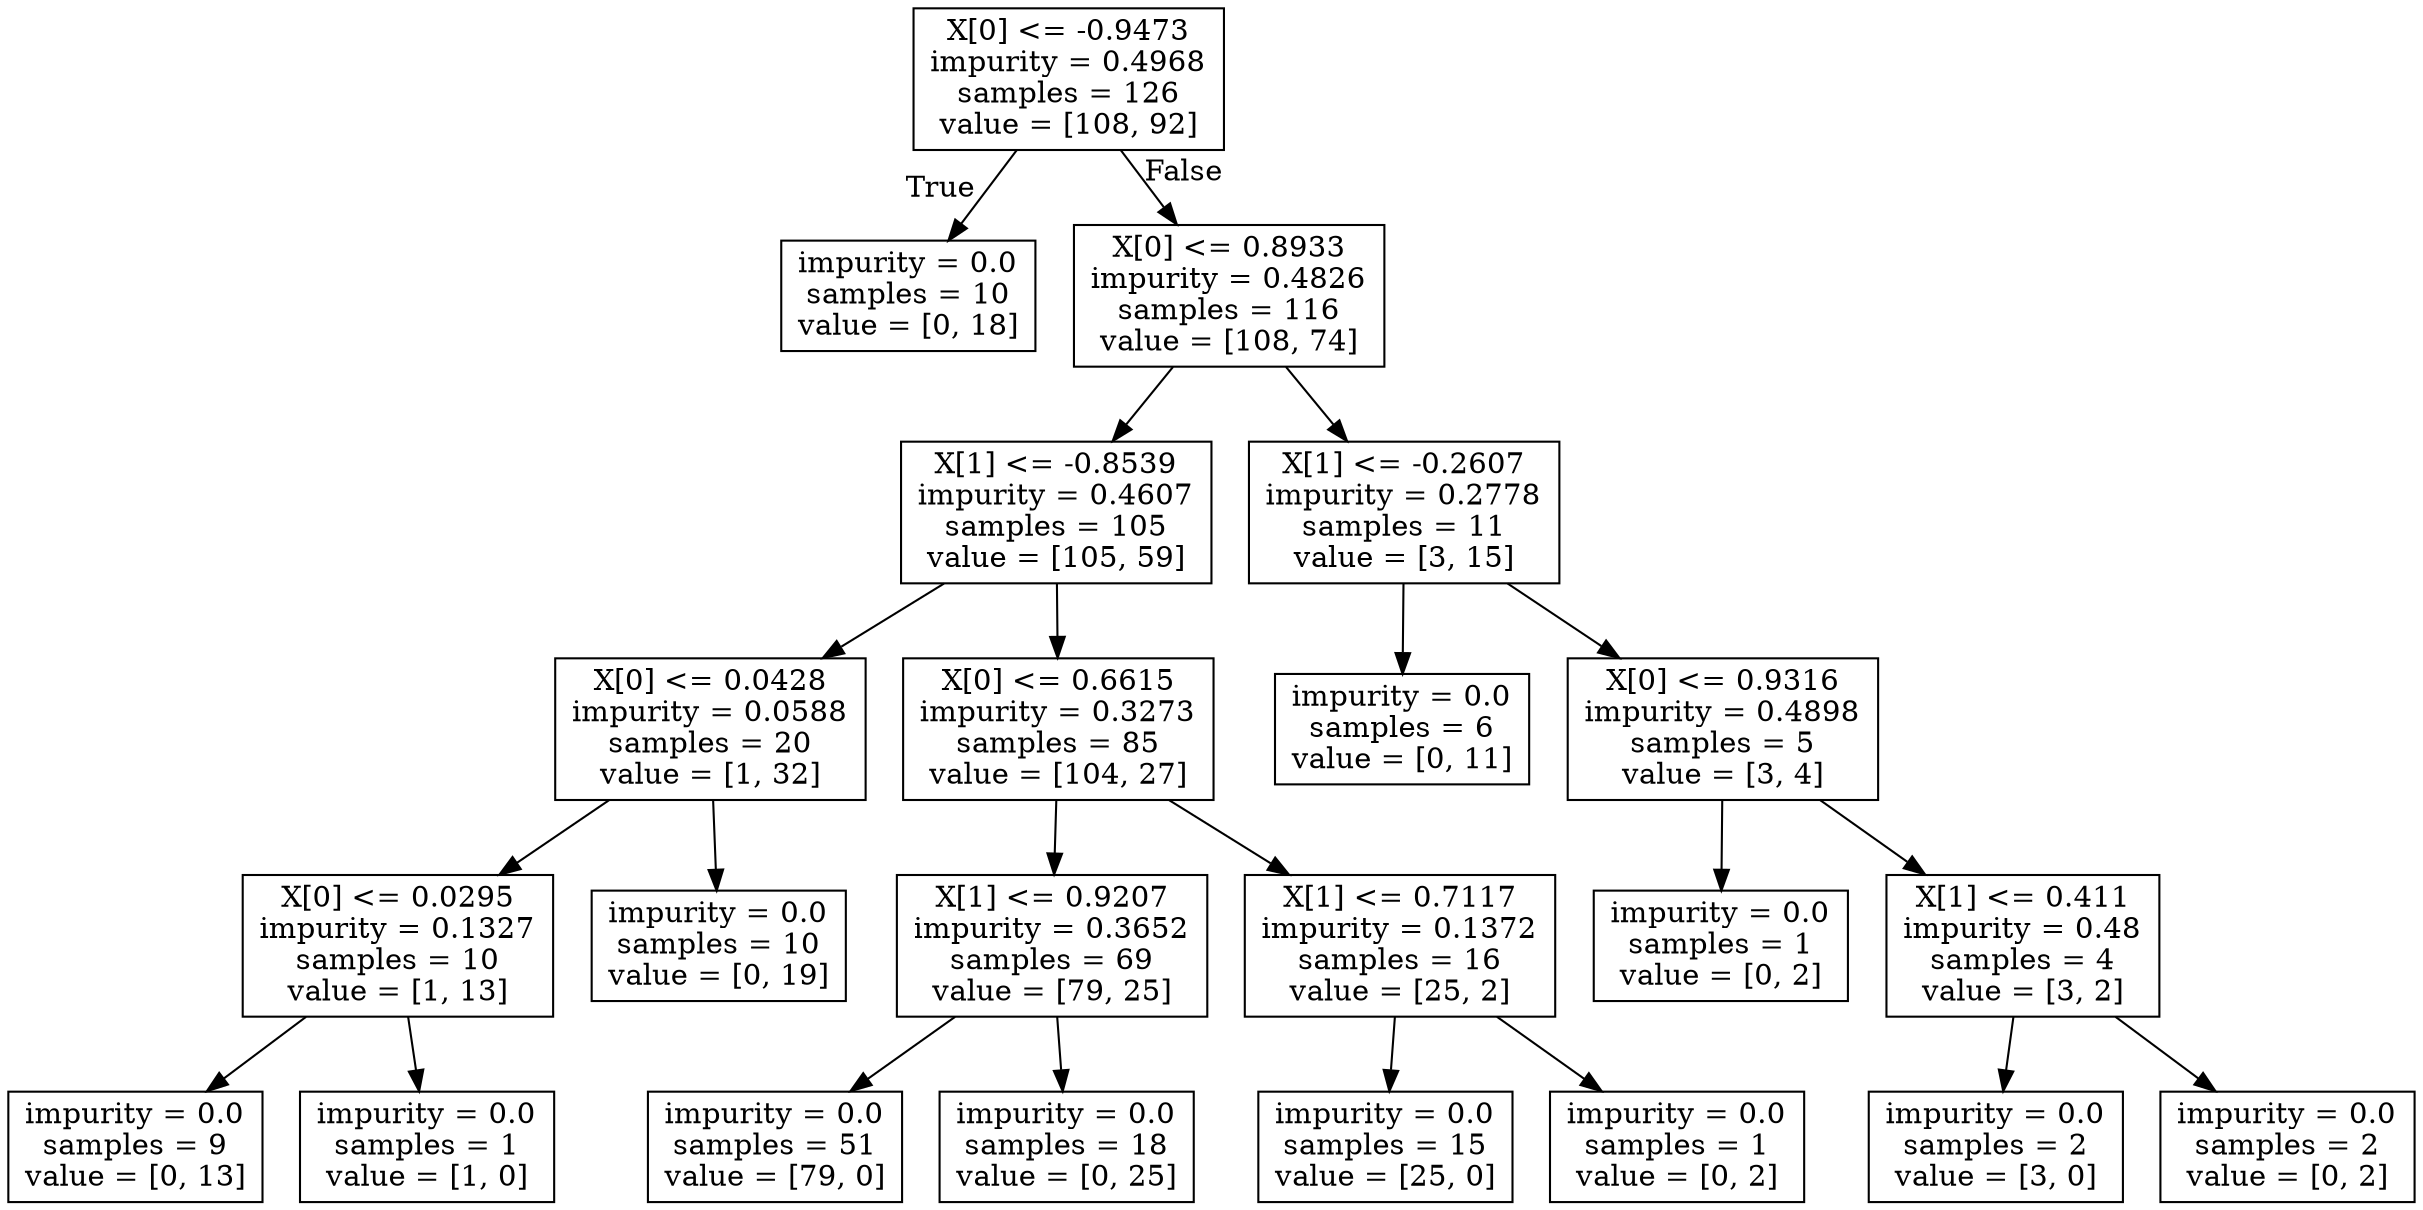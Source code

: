 digraph Tree {
node [shape=box] ;
0 [label="X[0] <= -0.9473\nimpurity = 0.4968\nsamples = 126\nvalue = [108, 92]"] ;
1 [label="impurity = 0.0\nsamples = 10\nvalue = [0, 18]"] ;
0 -> 1 [labeldistance=2.5, labelangle=45, headlabel="True"] ;
2 [label="X[0] <= 0.8933\nimpurity = 0.4826\nsamples = 116\nvalue = [108, 74]"] ;
0 -> 2 [labeldistance=2.5, labelangle=-45, headlabel="False"] ;
3 [label="X[1] <= -0.8539\nimpurity = 0.4607\nsamples = 105\nvalue = [105, 59]"] ;
2 -> 3 ;
4 [label="X[0] <= 0.0428\nimpurity = 0.0588\nsamples = 20\nvalue = [1, 32]"] ;
3 -> 4 ;
5 [label="X[0] <= 0.0295\nimpurity = 0.1327\nsamples = 10\nvalue = [1, 13]"] ;
4 -> 5 ;
6 [label="impurity = 0.0\nsamples = 9\nvalue = [0, 13]"] ;
5 -> 6 ;
7 [label="impurity = 0.0\nsamples = 1\nvalue = [1, 0]"] ;
5 -> 7 ;
8 [label="impurity = 0.0\nsamples = 10\nvalue = [0, 19]"] ;
4 -> 8 ;
9 [label="X[0] <= 0.6615\nimpurity = 0.3273\nsamples = 85\nvalue = [104, 27]"] ;
3 -> 9 ;
10 [label="X[1] <= 0.9207\nimpurity = 0.3652\nsamples = 69\nvalue = [79, 25]"] ;
9 -> 10 ;
11 [label="impurity = 0.0\nsamples = 51\nvalue = [79, 0]"] ;
10 -> 11 ;
12 [label="impurity = 0.0\nsamples = 18\nvalue = [0, 25]"] ;
10 -> 12 ;
13 [label="X[1] <= 0.7117\nimpurity = 0.1372\nsamples = 16\nvalue = [25, 2]"] ;
9 -> 13 ;
14 [label="impurity = 0.0\nsamples = 15\nvalue = [25, 0]"] ;
13 -> 14 ;
15 [label="impurity = 0.0\nsamples = 1\nvalue = [0, 2]"] ;
13 -> 15 ;
16 [label="X[1] <= -0.2607\nimpurity = 0.2778\nsamples = 11\nvalue = [3, 15]"] ;
2 -> 16 ;
17 [label="impurity = 0.0\nsamples = 6\nvalue = [0, 11]"] ;
16 -> 17 ;
18 [label="X[0] <= 0.9316\nimpurity = 0.4898\nsamples = 5\nvalue = [3, 4]"] ;
16 -> 18 ;
19 [label="impurity = 0.0\nsamples = 1\nvalue = [0, 2]"] ;
18 -> 19 ;
20 [label="X[1] <= 0.411\nimpurity = 0.48\nsamples = 4\nvalue = [3, 2]"] ;
18 -> 20 ;
21 [label="impurity = 0.0\nsamples = 2\nvalue = [3, 0]"] ;
20 -> 21 ;
22 [label="impurity = 0.0\nsamples = 2\nvalue = [0, 2]"] ;
20 -> 22 ;
}